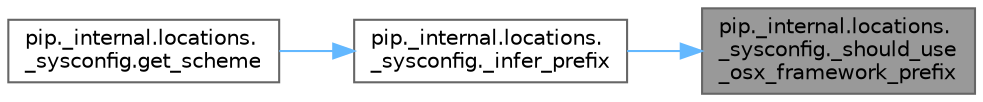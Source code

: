 digraph "pip._internal.locations._sysconfig._should_use_osx_framework_prefix"
{
 // LATEX_PDF_SIZE
  bgcolor="transparent";
  edge [fontname=Helvetica,fontsize=10,labelfontname=Helvetica,labelfontsize=10];
  node [fontname=Helvetica,fontsize=10,shape=box,height=0.2,width=0.4];
  rankdir="RL";
  Node1 [id="Node000001",label="pip._internal.locations.\l_sysconfig._should_use\l_osx_framework_prefix",height=0.2,width=0.4,color="gray40", fillcolor="grey60", style="filled", fontcolor="black",tooltip=" "];
  Node1 -> Node2 [id="edge1_Node000001_Node000002",dir="back",color="steelblue1",style="solid",tooltip=" "];
  Node2 [id="Node000002",label="pip._internal.locations.\l_sysconfig._infer_prefix",height=0.2,width=0.4,color="grey40", fillcolor="white", style="filled",URL="$namespacepip_1_1__internal_1_1locations_1_1__sysconfig.html#a25048f140d4d520fdab9e9b885478632",tooltip=" "];
  Node2 -> Node3 [id="edge2_Node000002_Node000003",dir="back",color="steelblue1",style="solid",tooltip=" "];
  Node3 [id="Node000003",label="pip._internal.locations.\l_sysconfig.get_scheme",height=0.2,width=0.4,color="grey40", fillcolor="white", style="filled",URL="$namespacepip_1_1__internal_1_1locations_1_1__sysconfig.html#a324276c546e742ed9076808cc329cb2a",tooltip=" "];
}
